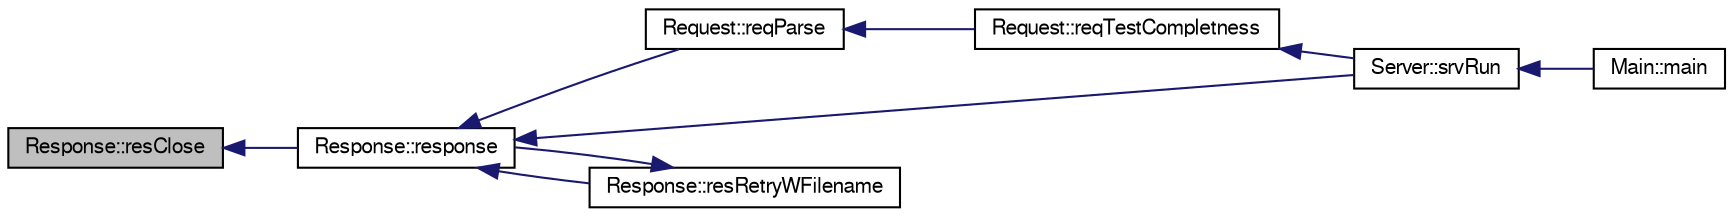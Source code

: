 digraph G
{
  bgcolor="transparent";
  edge [fontname="FreeSans",fontsize="10",labelfontname="FreeSans",labelfontsize="10"];
  node [fontname="FreeSans",fontsize="10",shape=record];
  rankdir=LR;
  Node1 [label="Response::resClose",height=0.2,width=0.4,color="black", fillcolor="grey75", style="filled" fontcolor="black"];
  Node1 -> Node2 [dir=back,color="midnightblue",fontsize="10",style="solid",fontname="FreeSans"];
  Node2 [label="Response::response",height=0.2,width=0.4,color="black",URL="$structResponse.html#a0735f41f650e4a0f3dff85b26aec75e3"];
  Node2 -> Node3 [dir=back,color="midnightblue",fontsize="10",style="solid",fontname="FreeSans"];
  Node3 [label="Request::reqParse",height=0.2,width=0.4,color="black",URL="$structRequest.html#a3cc8f86cef8b75c6fb866bb6a7c32c77"];
  Node3 -> Node4 [dir=back,color="midnightblue",fontsize="10",style="solid",fontname="FreeSans"];
  Node4 [label="Request::reqTestCompletness",height=0.2,width=0.4,color="black",URL="$structRequest.html#ae7c72d7a8e1b2f585445460334f7c210"];
  Node4 -> Node5 [dir=back,color="midnightblue",fontsize="10",style="solid",fontname="FreeSans"];
  Node5 [label="Server::srvRun",height=0.2,width=0.4,color="black",URL="$structServer.html#a5fd020f6b3d0e9126fc1feb039bec404"];
  Node5 -> Node6 [dir=back,color="midnightblue",fontsize="10",style="solid",fontname="FreeSans"];
  Node6 [label="Main::main",height=0.2,width=0.4,color="black",URL="$structMain.html#a3c04138a5bfe5d72780bb7e82a18e627"];
  Node2 -> Node7 [dir=back,color="midnightblue",fontsize="10",style="solid",fontname="FreeSans"];
  Node7 [label="Response::resRetryWFilename",height=0.2,width=0.4,color="black",URL="$structResponse.html#aecb6582874122f9e29074eef8cf2c05b"];
  Node7 -> Node2 [dir=back,color="midnightblue",fontsize="10",style="solid",fontname="FreeSans"];
  Node2 -> Node5 [dir=back,color="midnightblue",fontsize="10",style="solid",fontname="FreeSans"];
}
